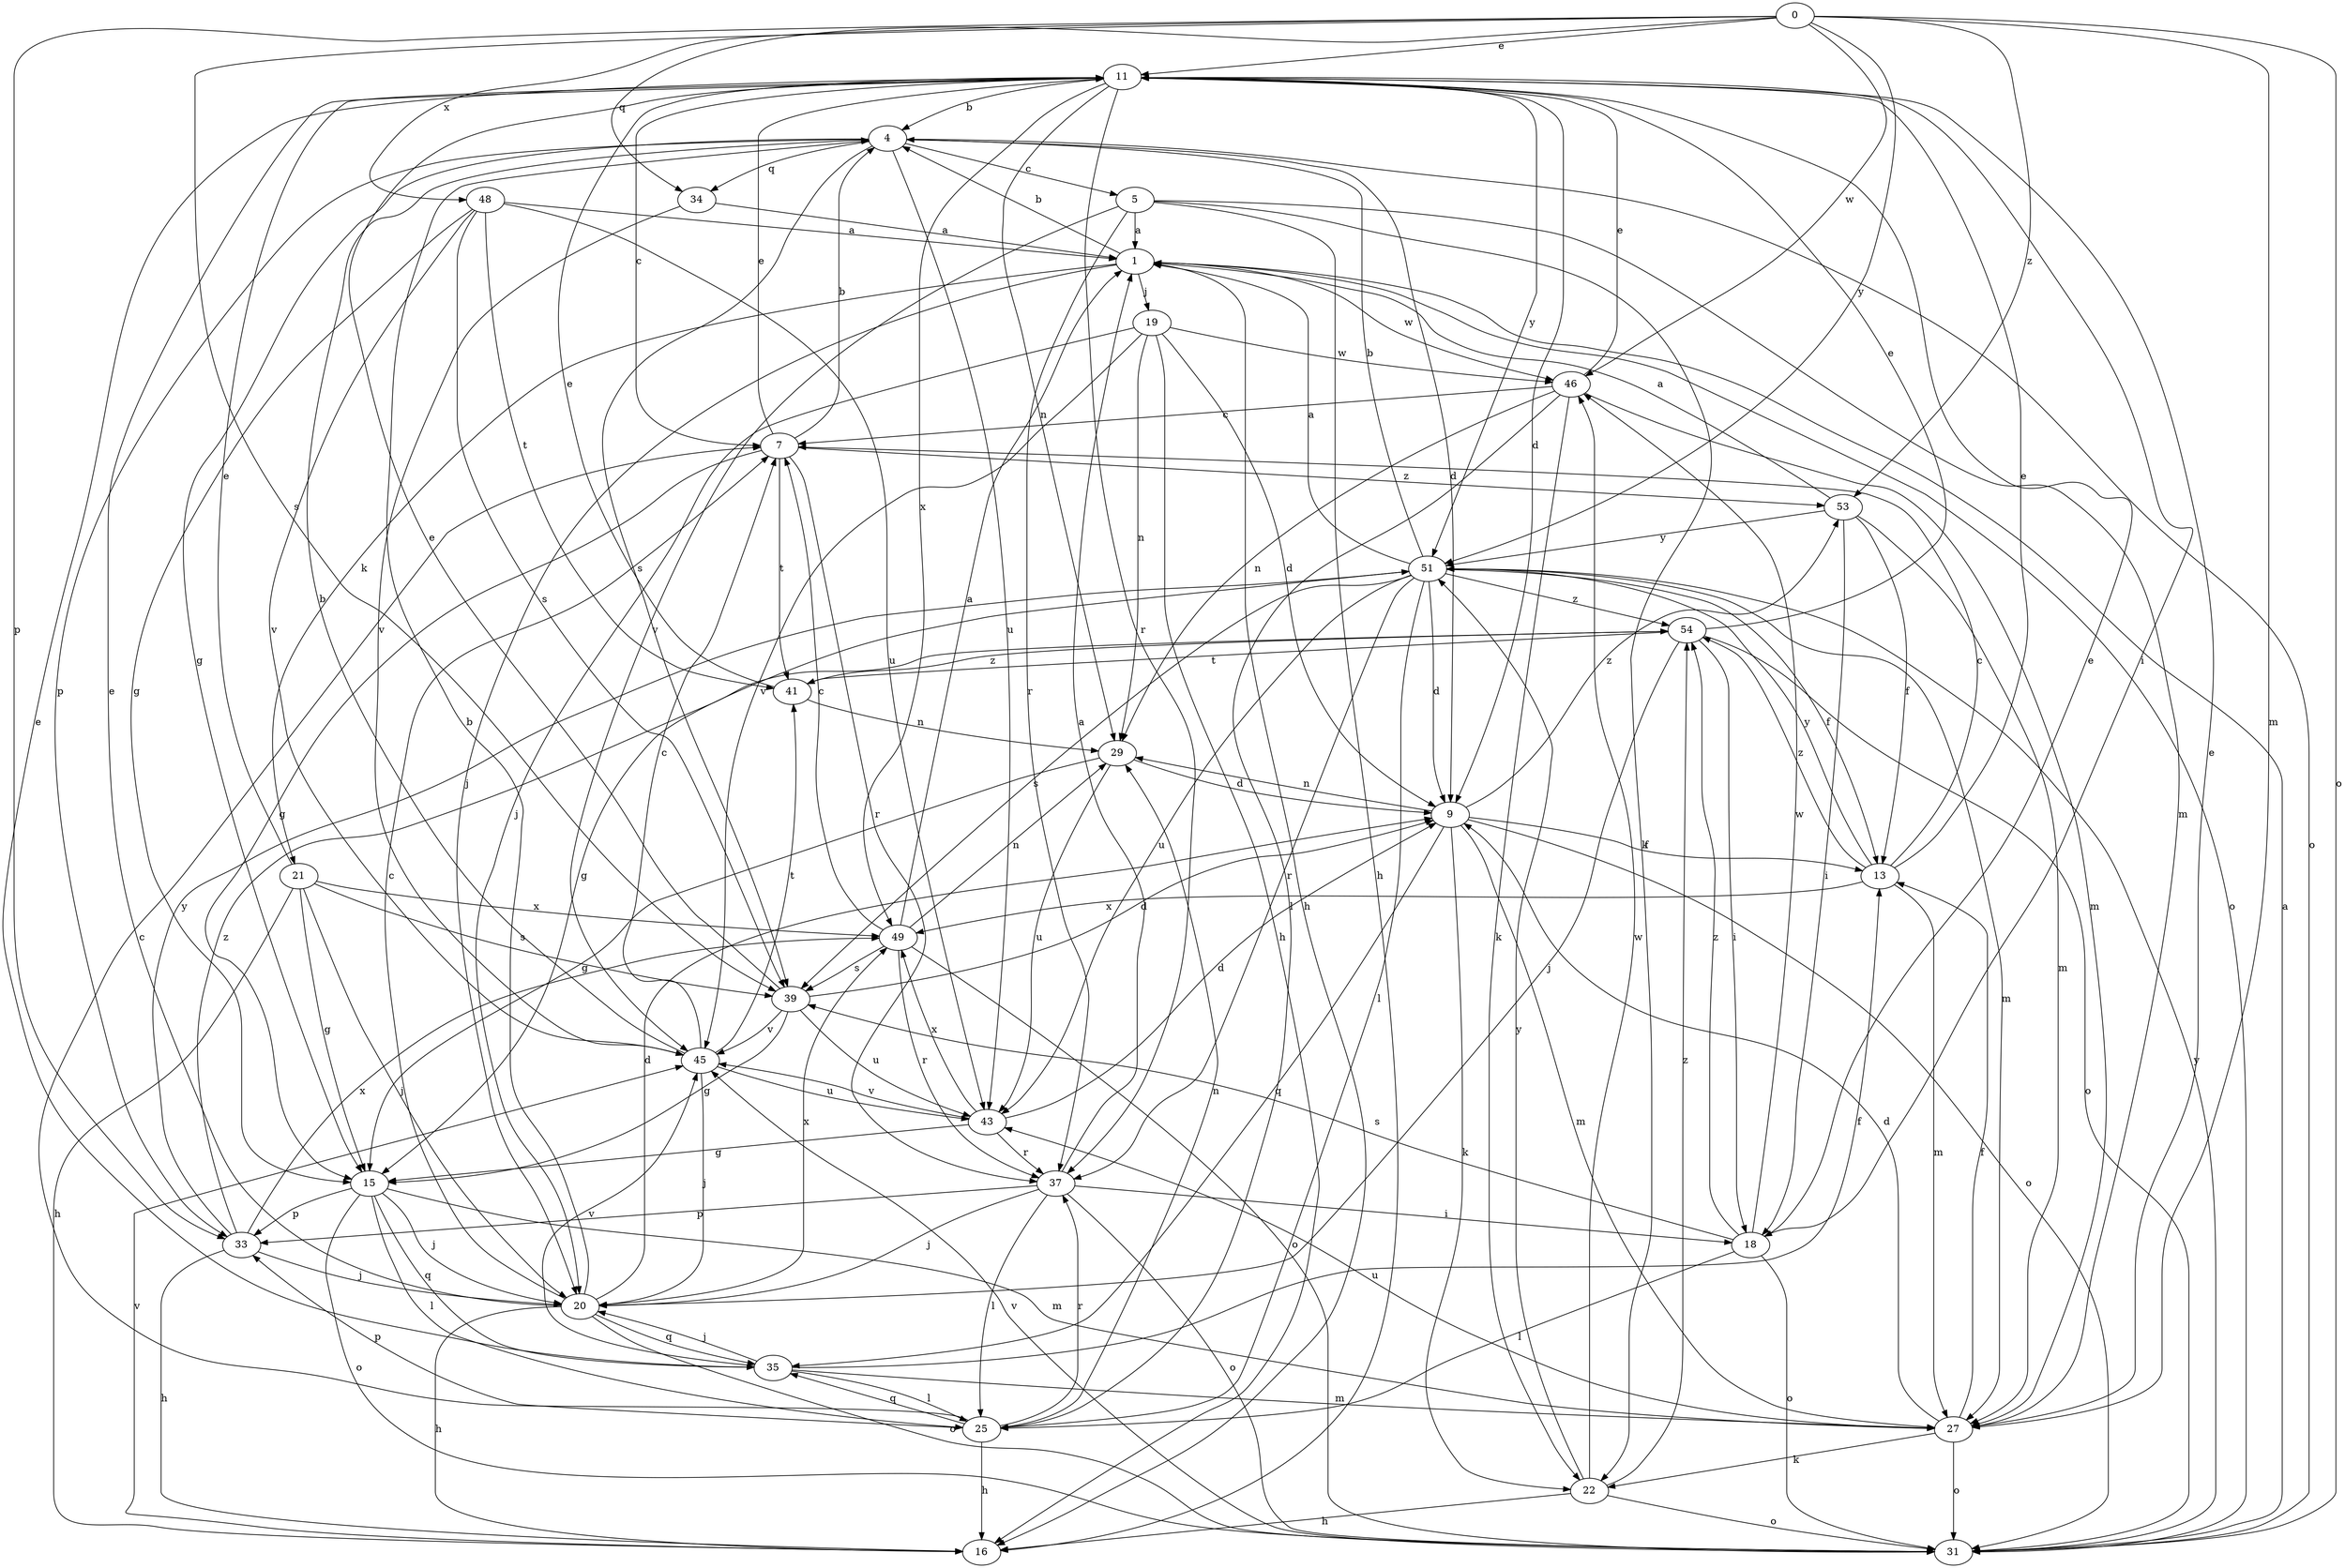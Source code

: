 strict digraph  {
0;
1;
4;
5;
7;
9;
11;
13;
15;
16;
18;
19;
20;
21;
22;
25;
27;
29;
31;
33;
34;
35;
37;
39;
41;
43;
45;
46;
48;
49;
51;
53;
54;
0 -> 11  [label=e];
0 -> 27  [label=m];
0 -> 31  [label=o];
0 -> 33  [label=p];
0 -> 34  [label=q];
0 -> 39  [label=s];
0 -> 46  [label=w];
0 -> 48  [label=x];
0 -> 51  [label=y];
0 -> 53  [label=z];
1 -> 4  [label=b];
1 -> 16  [label=h];
1 -> 19  [label=j];
1 -> 20  [label=j];
1 -> 21  [label=k];
1 -> 31  [label=o];
1 -> 46  [label=w];
4 -> 5  [label=c];
4 -> 9  [label=d];
4 -> 15  [label=g];
4 -> 31  [label=o];
4 -> 33  [label=p];
4 -> 34  [label=q];
4 -> 39  [label=s];
4 -> 43  [label=u];
5 -> 1  [label=a];
5 -> 16  [label=h];
5 -> 22  [label=k];
5 -> 27  [label=m];
5 -> 37  [label=r];
5 -> 45  [label=v];
7 -> 4  [label=b];
7 -> 11  [label=e];
7 -> 15  [label=g];
7 -> 37  [label=r];
7 -> 41  [label=t];
7 -> 53  [label=z];
9 -> 13  [label=f];
9 -> 22  [label=k];
9 -> 27  [label=m];
9 -> 29  [label=n];
9 -> 31  [label=o];
9 -> 35  [label=q];
9 -> 53  [label=z];
11 -> 4  [label=b];
11 -> 7  [label=c];
11 -> 9  [label=d];
11 -> 18  [label=i];
11 -> 29  [label=n];
11 -> 37  [label=r];
11 -> 49  [label=x];
11 -> 51  [label=y];
13 -> 7  [label=c];
13 -> 11  [label=e];
13 -> 27  [label=m];
13 -> 49  [label=x];
13 -> 51  [label=y];
13 -> 54  [label=z];
15 -> 20  [label=j];
15 -> 25  [label=l];
15 -> 27  [label=m];
15 -> 31  [label=o];
15 -> 33  [label=p];
15 -> 35  [label=q];
16 -> 45  [label=v];
18 -> 11  [label=e];
18 -> 25  [label=l];
18 -> 31  [label=o];
18 -> 39  [label=s];
18 -> 46  [label=w];
18 -> 54  [label=z];
19 -> 9  [label=d];
19 -> 16  [label=h];
19 -> 20  [label=j];
19 -> 29  [label=n];
19 -> 45  [label=v];
19 -> 46  [label=w];
20 -> 4  [label=b];
20 -> 7  [label=c];
20 -> 9  [label=d];
20 -> 11  [label=e];
20 -> 16  [label=h];
20 -> 31  [label=o];
20 -> 35  [label=q];
20 -> 49  [label=x];
21 -> 11  [label=e];
21 -> 15  [label=g];
21 -> 16  [label=h];
21 -> 20  [label=j];
21 -> 39  [label=s];
21 -> 49  [label=x];
22 -> 16  [label=h];
22 -> 31  [label=o];
22 -> 46  [label=w];
22 -> 51  [label=y];
22 -> 54  [label=z];
25 -> 7  [label=c];
25 -> 16  [label=h];
25 -> 29  [label=n];
25 -> 33  [label=p];
25 -> 35  [label=q];
25 -> 37  [label=r];
27 -> 9  [label=d];
27 -> 11  [label=e];
27 -> 13  [label=f];
27 -> 22  [label=k];
27 -> 31  [label=o];
27 -> 43  [label=u];
29 -> 9  [label=d];
29 -> 15  [label=g];
29 -> 43  [label=u];
31 -> 1  [label=a];
31 -> 45  [label=v];
31 -> 51  [label=y];
33 -> 16  [label=h];
33 -> 20  [label=j];
33 -> 49  [label=x];
33 -> 51  [label=y];
33 -> 54  [label=z];
34 -> 1  [label=a];
34 -> 45  [label=v];
35 -> 11  [label=e];
35 -> 13  [label=f];
35 -> 20  [label=j];
35 -> 25  [label=l];
35 -> 27  [label=m];
35 -> 45  [label=v];
37 -> 1  [label=a];
37 -> 18  [label=i];
37 -> 20  [label=j];
37 -> 25  [label=l];
37 -> 31  [label=o];
37 -> 33  [label=p];
39 -> 9  [label=d];
39 -> 11  [label=e];
39 -> 15  [label=g];
39 -> 43  [label=u];
39 -> 45  [label=v];
41 -> 11  [label=e];
41 -> 29  [label=n];
41 -> 54  [label=z];
43 -> 9  [label=d];
43 -> 15  [label=g];
43 -> 37  [label=r];
43 -> 45  [label=v];
43 -> 49  [label=x];
45 -> 4  [label=b];
45 -> 7  [label=c];
45 -> 20  [label=j];
45 -> 41  [label=t];
45 -> 43  [label=u];
46 -> 7  [label=c];
46 -> 11  [label=e];
46 -> 22  [label=k];
46 -> 25  [label=l];
46 -> 27  [label=m];
46 -> 29  [label=n];
48 -> 1  [label=a];
48 -> 15  [label=g];
48 -> 39  [label=s];
48 -> 41  [label=t];
48 -> 43  [label=u];
48 -> 45  [label=v];
49 -> 1  [label=a];
49 -> 7  [label=c];
49 -> 29  [label=n];
49 -> 31  [label=o];
49 -> 37  [label=r];
49 -> 39  [label=s];
51 -> 1  [label=a];
51 -> 4  [label=b];
51 -> 9  [label=d];
51 -> 13  [label=f];
51 -> 15  [label=g];
51 -> 25  [label=l];
51 -> 27  [label=m];
51 -> 37  [label=r];
51 -> 39  [label=s];
51 -> 43  [label=u];
51 -> 54  [label=z];
53 -> 1  [label=a];
53 -> 13  [label=f];
53 -> 18  [label=i];
53 -> 27  [label=m];
53 -> 51  [label=y];
54 -> 11  [label=e];
54 -> 18  [label=i];
54 -> 20  [label=j];
54 -> 31  [label=o];
54 -> 41  [label=t];
}
